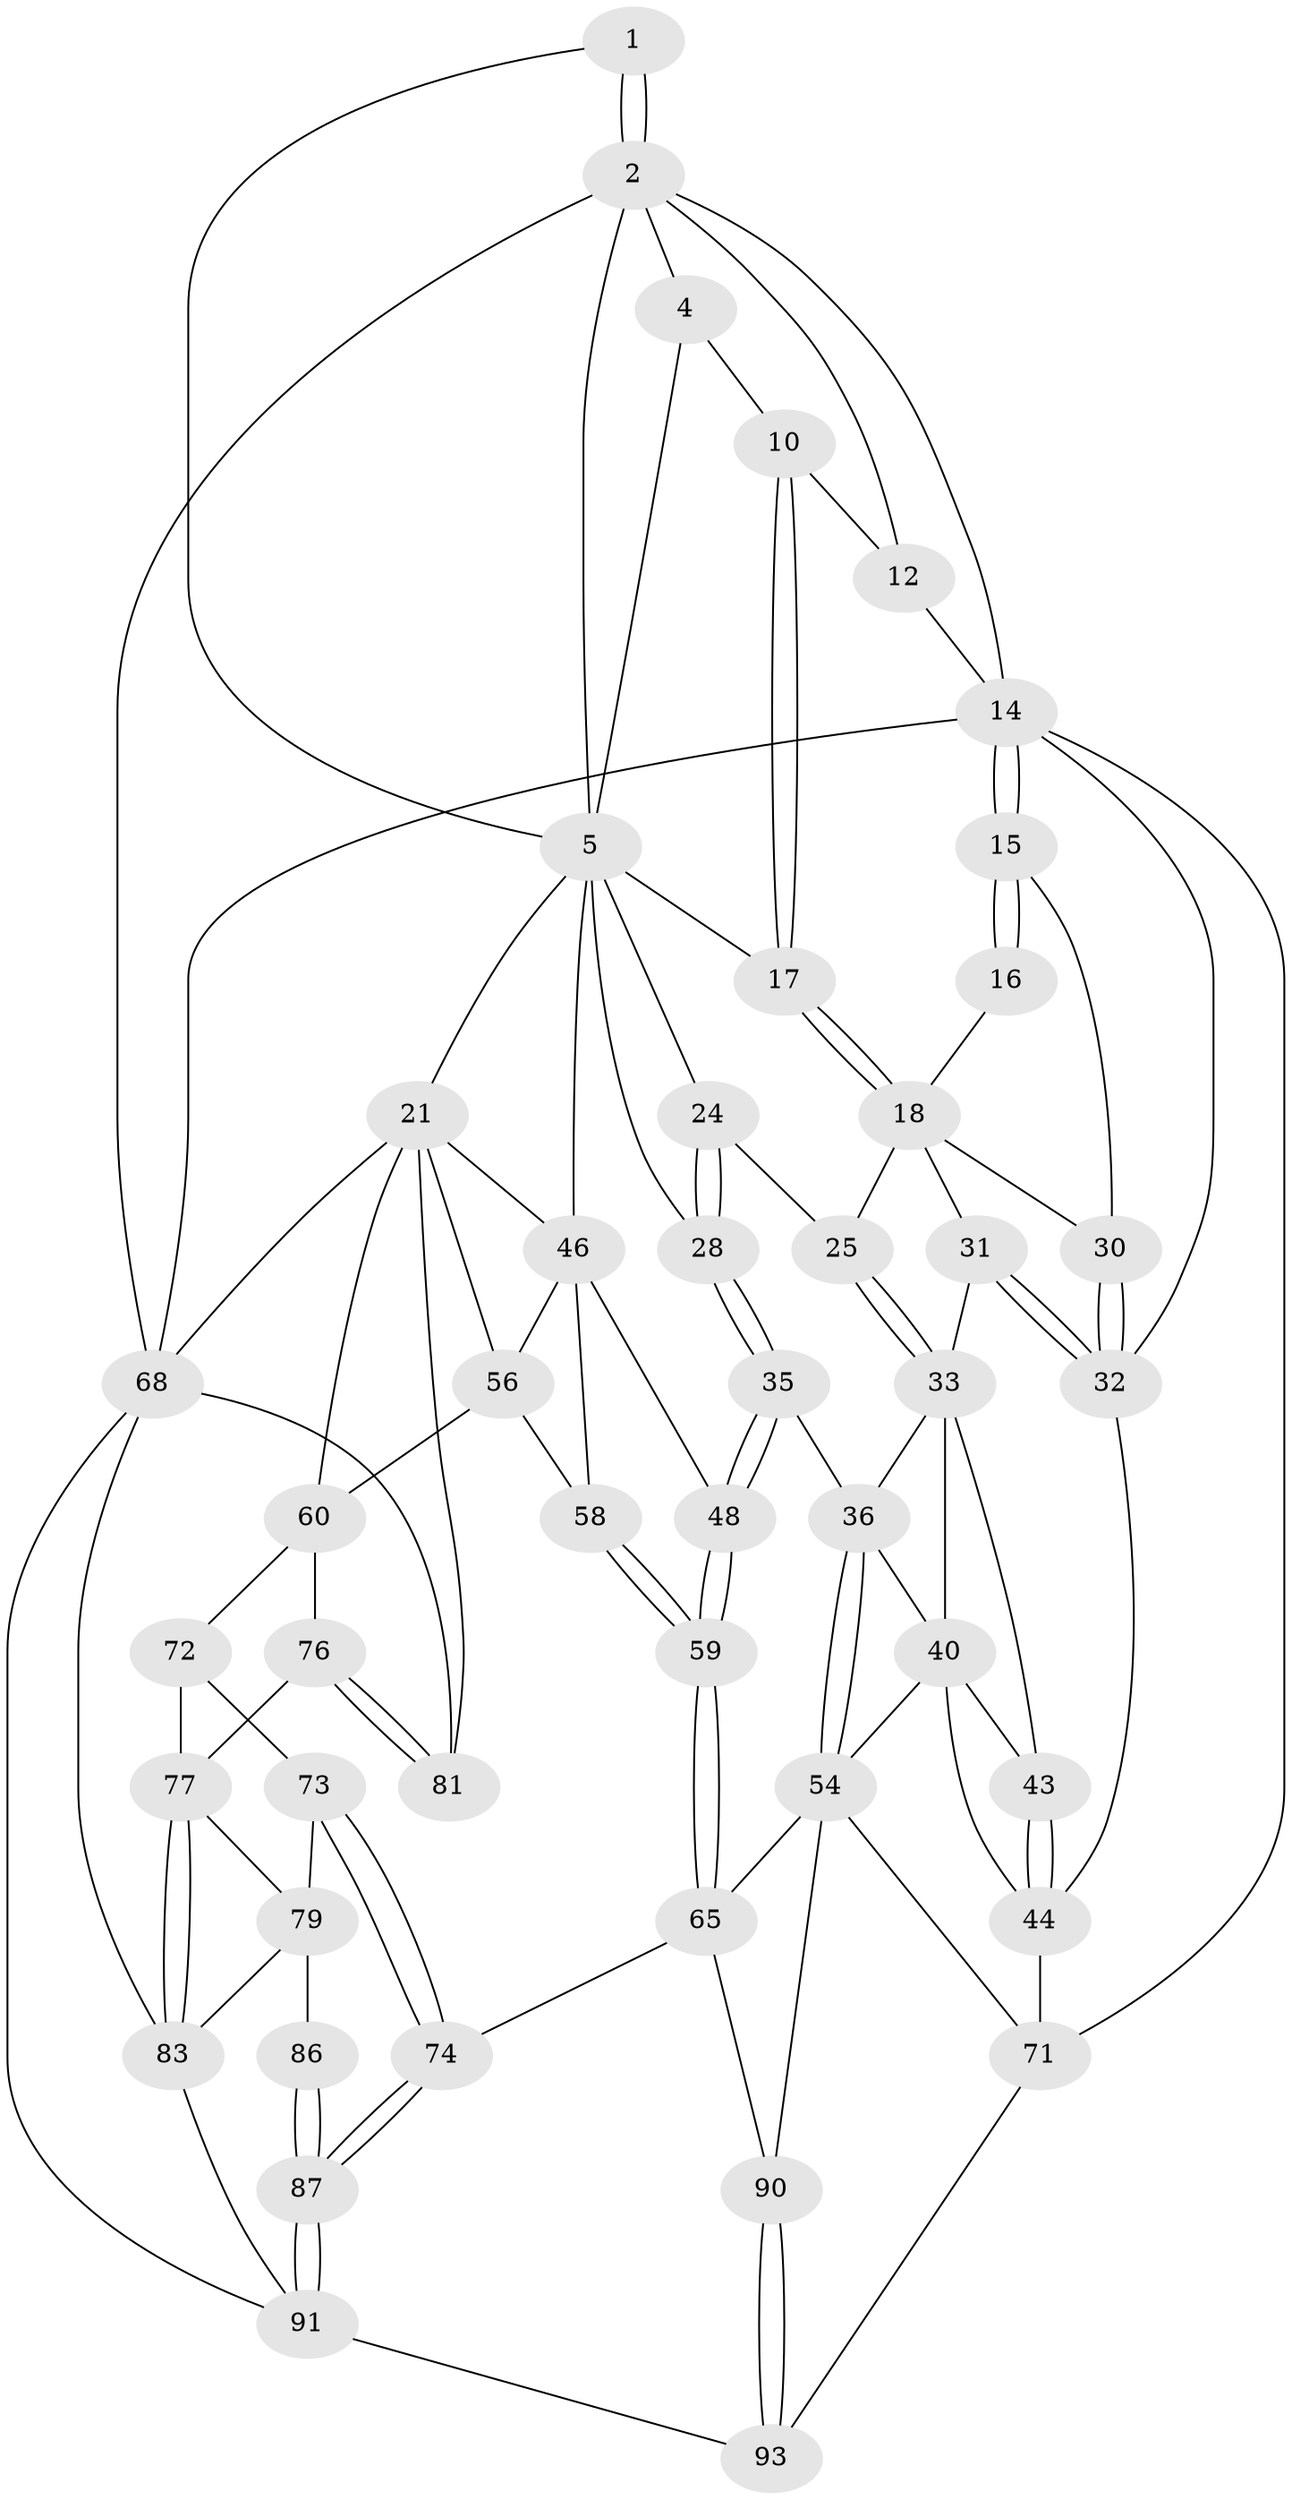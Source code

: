 // original degree distribution, {3: 0.031914893617021274, 6: 0.2127659574468085, 4: 0.2127659574468085, 5: 0.5425531914893617}
// Generated by graph-tools (version 1.1) at 2025/28/03/15/25 16:28:05]
// undirected, 47 vertices, 111 edges
graph export_dot {
graph [start="1"]
  node [color=gray90,style=filled];
  1 [pos="+0.7802860791386674+0"];
  2 [pos="+1+0",super="+3"];
  4 [pos="+0.3626321882125616+0",super="+8"];
  5 [pos="+0.775551751679141+0",super="+13+6"];
  10 [pos="+0.40844076409237934+0.14006484615316192",super="+11"];
  12 [pos="+0+0"];
  14 [pos="+0+0",super="+39"];
  15 [pos="+0+0.11457722899654794"];
  16 [pos="+0.21919655193161444+0.1730842860543576"];
  17 [pos="+0.40746179988358294+0.171042035605906"];
  18 [pos="+0.38491186706711716+0.2469480420513329",super="+26"];
  21 [pos="+1+0.35416508809899716",super="+63+22"];
  24 [pos="+0.5236017405312102+0.30887008554507844"];
  25 [pos="+0.4054772305958665+0.2940673900609094"];
  28 [pos="+0.6429416861399104+0.3959177222388869"];
  30 [pos="+0.08825059637503568+0.2510786981635528"];
  31 [pos="+0.2212730008836408+0.4235565450579234"];
  32 [pos="+0.1390770711276738+0.4894215838408002",super="+38"];
  33 [pos="+0.4003253692250614+0.3457084752924454",super="+34"];
  35 [pos="+0.4786715366048493+0.5082988775657401"];
  36 [pos="+0.4713661300908705+0.5060290160669275",super="+37"];
  40 [pos="+0.39847360680930205+0.4840990144012438",super="+41"];
  43 [pos="+0.2354528284920319+0.5951175366845906"];
  44 [pos="+0.10934187466300792+0.5783348613197873",super="+67"];
  46 [pos="+0.6504962241016903+0.3979787824876826",super="+47"];
  48 [pos="+0.5235023636183378+0.5810213065959288"];
  54 [pos="+0.3556781151810855+0.7126516370719045",super="+66"];
  56 [pos="+0.7146017623109763+0.5517745181869079",super="+62"];
  58 [pos="+0.6076030946789717+0.6511839224886558"];
  59 [pos="+0.5350030039315544+0.6677320731652349"];
  60 [pos="+0.8631177045498644+0.6582739389009044",super="+61+64"];
  65 [pos="+0.5167994016457226+0.716687595943102",super="+75"];
  68 [pos="+1+1",super="+69"];
  71 [pos="+0.11689974909052338+0.8170739391368176",super="+89"];
  72 [pos="+0.7169279542913692+0.6868991104925964"];
  73 [pos="+0.7058368019290318+0.7056655717253294"];
  74 [pos="+0.6441816834375617+0.7880375232592356"];
  76 [pos="+0.8753756624045285+0.6991732543560599"];
  77 [pos="+0.8166363612369049+0.7567672957083921",super="+78"];
  79 [pos="+0.7823900986235235+0.7814422775759378",super="+85+80"];
  81 [pos="+0.9328250980849537+0.7855846624728903"];
  83 [pos="+0.8784243980560389+0.8696995498293228",super="+84"];
  86 [pos="+0.7322120015821929+0.8211035444520439"];
  87 [pos="+0.6936371039054717+0.8474368831095767"];
  90 [pos="+0.5655607232473991+0.8566165242708395"];
  91 [pos="+0.7322558134392633+1",super="+92"];
  93 [pos="+0.5111172177460618+1"];
  1 -- 2;
  1 -- 2;
  1 -- 5;
  2 -- 68;
  2 -- 4;
  2 -- 12;
  2 -- 5;
  2 -- 14;
  4 -- 10;
  4 -- 5 [weight=2];
  5 -- 21 [weight=2];
  5 -- 17;
  5 -- 24;
  5 -- 28;
  5 -- 46;
  10 -- 17;
  10 -- 17;
  10 -- 12;
  12 -- 14;
  14 -- 15;
  14 -- 15;
  14 -- 32;
  14 -- 68;
  14 -- 71 [weight=2];
  15 -- 16;
  15 -- 16;
  15 -- 30;
  16 -- 18;
  17 -- 18;
  17 -- 18;
  18 -- 25;
  18 -- 30;
  18 -- 31;
  21 -- 81;
  21 -- 60 [weight=2];
  21 -- 68;
  21 -- 56;
  21 -- 46;
  24 -- 25;
  24 -- 28;
  24 -- 28;
  25 -- 33;
  25 -- 33;
  28 -- 35;
  28 -- 35;
  30 -- 32;
  30 -- 32;
  31 -- 32;
  31 -- 32;
  31 -- 33;
  32 -- 44;
  33 -- 36;
  33 -- 43;
  33 -- 40;
  35 -- 36;
  35 -- 48;
  35 -- 48;
  36 -- 54;
  36 -- 54;
  36 -- 40;
  40 -- 54;
  40 -- 43;
  40 -- 44;
  43 -- 44;
  43 -- 44;
  44 -- 71;
  46 -- 48;
  46 -- 56;
  46 -- 58;
  48 -- 59;
  48 -- 59;
  54 -- 65;
  54 -- 90;
  54 -- 71;
  56 -- 58;
  56 -- 60;
  58 -- 59;
  58 -- 59;
  59 -- 65;
  59 -- 65;
  60 -- 72;
  60 -- 76;
  65 -- 74;
  65 -- 90;
  68 -- 91;
  68 -- 81;
  68 -- 83;
  71 -- 93;
  72 -- 73;
  72 -- 77;
  73 -- 74;
  73 -- 74;
  73 -- 79;
  74 -- 87;
  74 -- 87;
  76 -- 77;
  76 -- 81;
  76 -- 81;
  77 -- 83;
  77 -- 83;
  77 -- 79;
  79 -- 86 [weight=2];
  79 -- 83;
  83 -- 91;
  86 -- 87;
  86 -- 87;
  87 -- 91;
  87 -- 91;
  90 -- 93;
  90 -- 93;
  91 -- 93;
}
